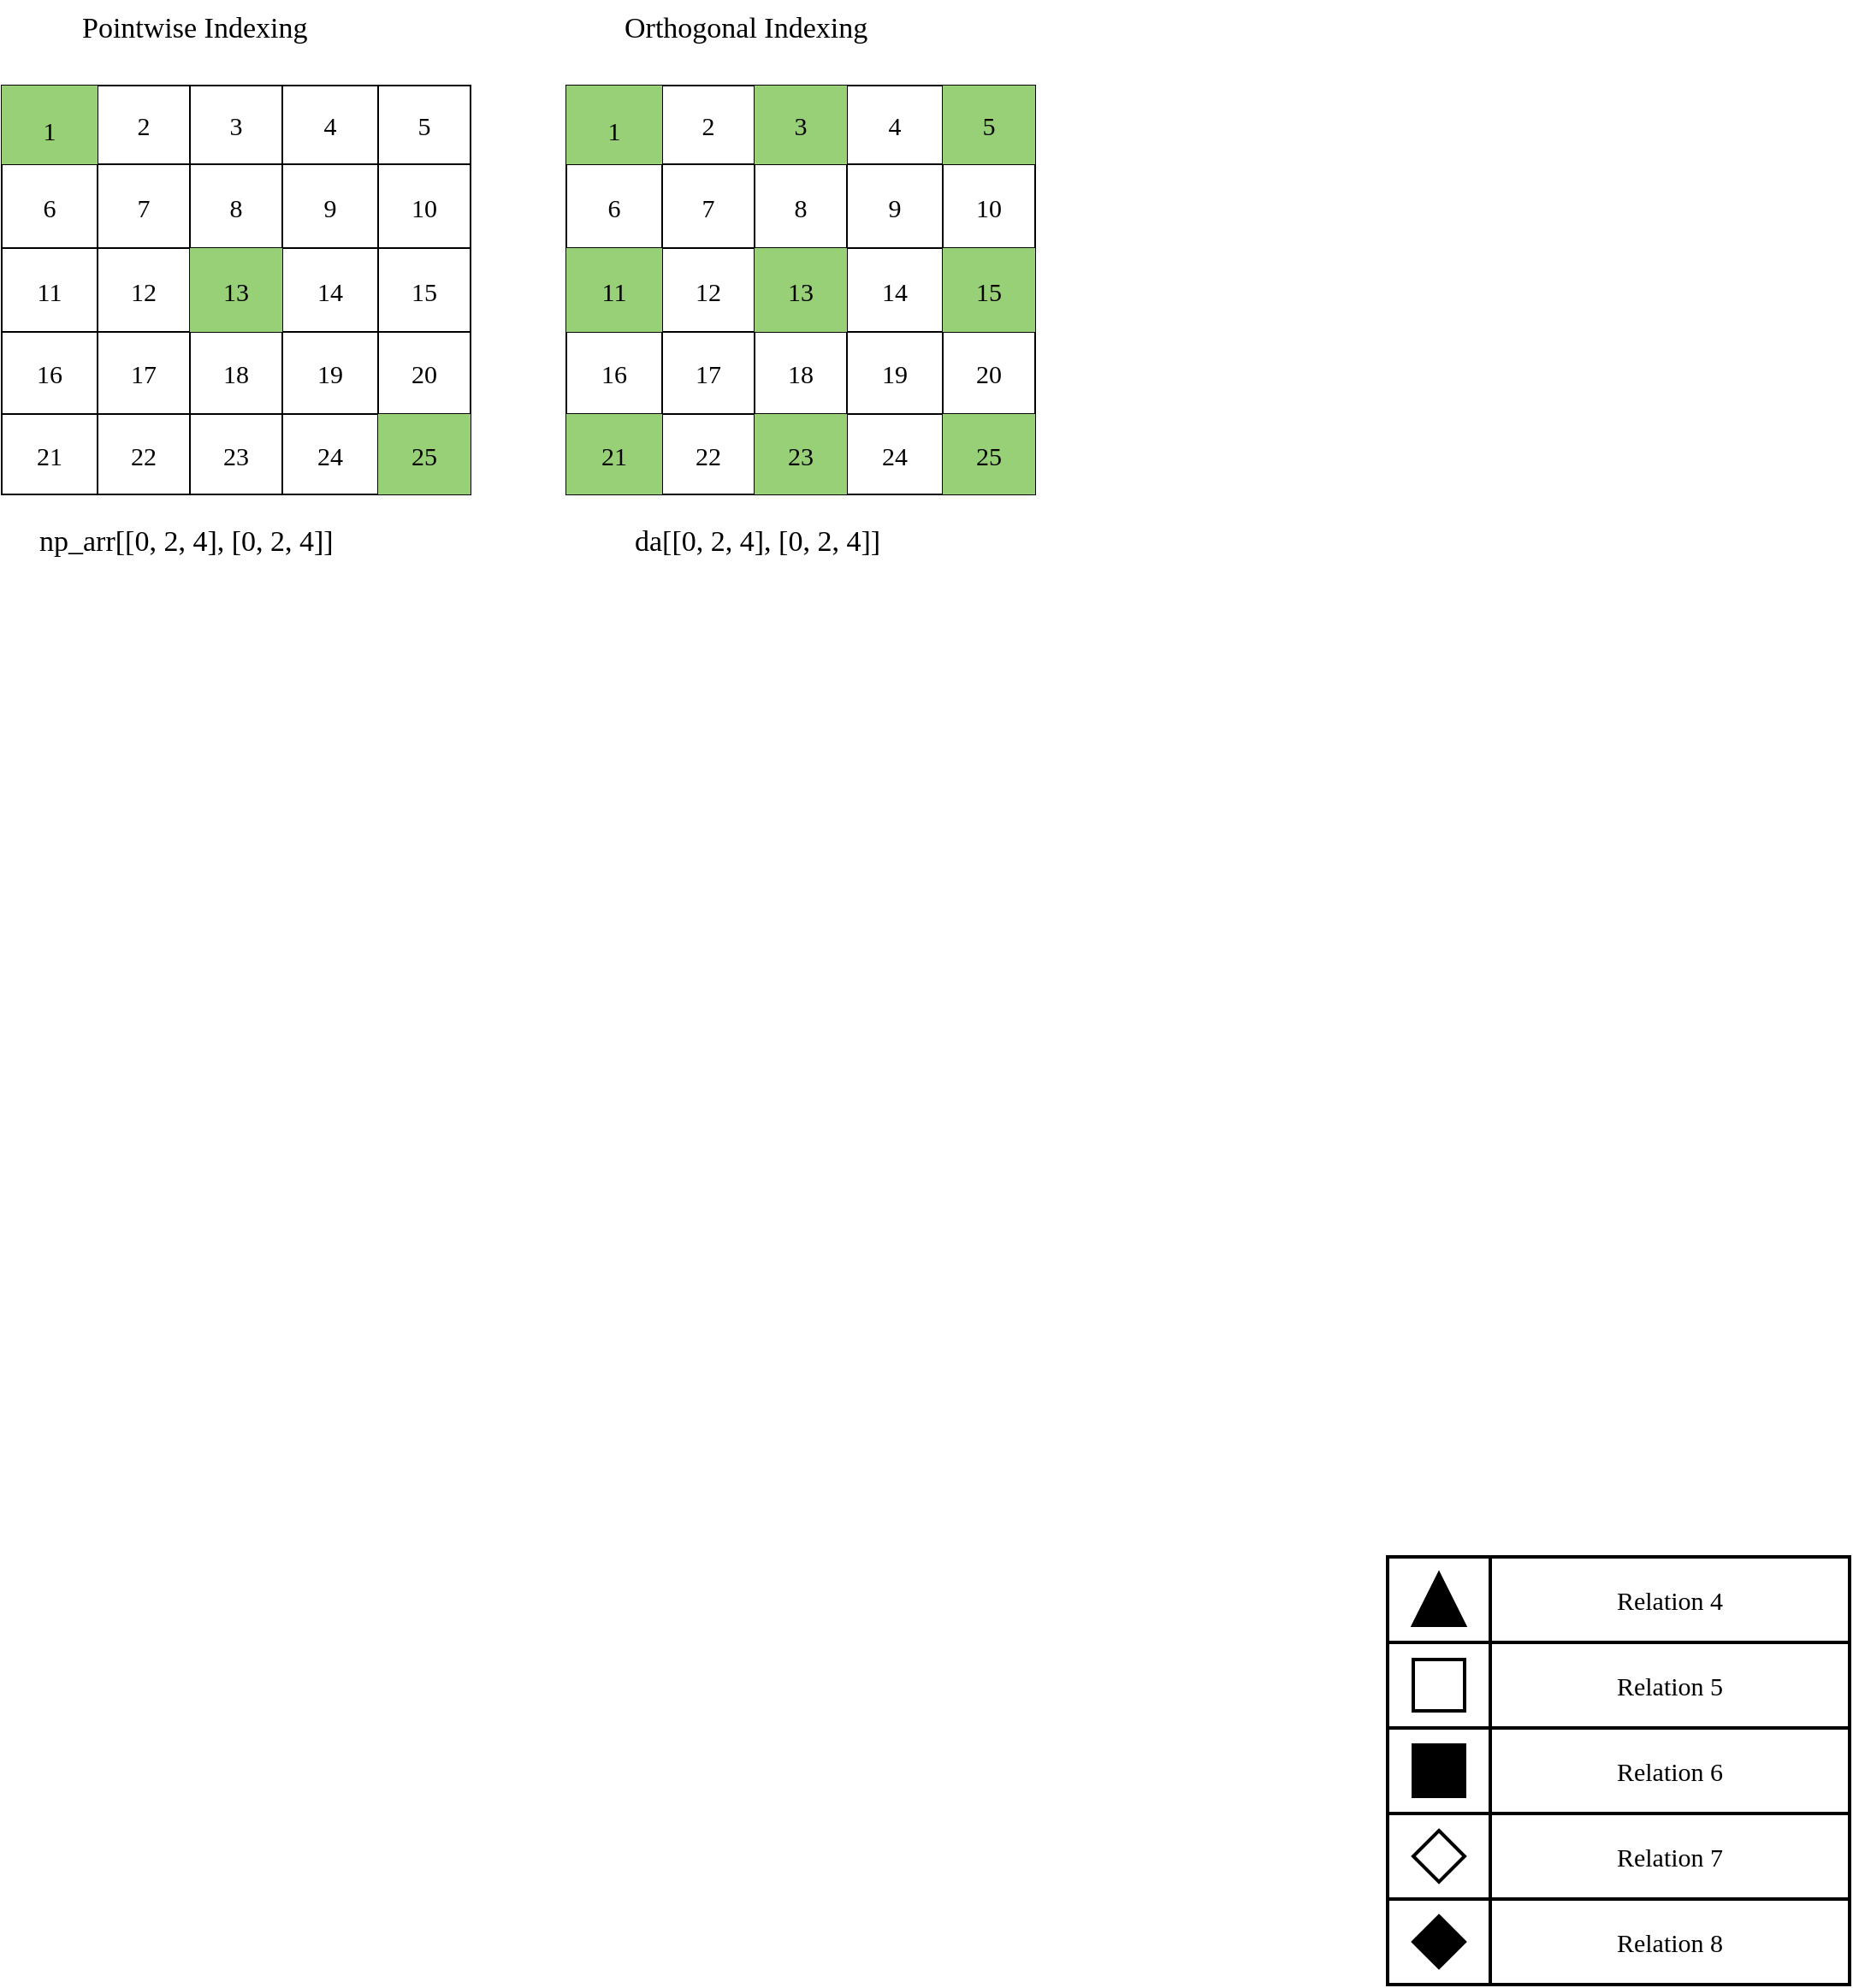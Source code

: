 <mxfile version="21.6.2" type="github">
  <diagram name="Page-1" id="bd83a815-5ea8-2e97-e5ec-87c9f400f2fa">
    <mxGraphModel dx="1306" dy="746" grid="1" gridSize="10" guides="1" tooltips="1" connect="1" arrows="1" fold="1" page="1" pageScale="1.5" pageWidth="1169" pageHeight="826" background="#ffffff" math="0" shadow="0">
      <root>
        <mxCell id="0" style=";html=1;" />
        <mxCell id="1" style=";html=1;" parent="0" />
        <mxCell id="1516e18e63f93b96-4" value="" style="whiteSpace=wrap;html=1;rounded=0;shadow=0;strokeWidth=2;fontSize=15;fontFamily=Verdana;fontStyle=0;perimeterSpacing=2;" parent="1" vertex="1">
          <mxGeometry x="1400" y="1140" width="60" height="50" as="geometry" />
        </mxCell>
        <mxCell id="1516e18e63f93b96-5" value="Relation 8" style="whiteSpace=wrap;html=1;rounded=0;shadow=0;strokeWidth=2;fontSize=15;fontFamily=Verdana;fontStyle=0;perimeterSpacing=2;" parent="1" vertex="1">
          <mxGeometry x="1460" y="1140" width="210" height="50" as="geometry" />
        </mxCell>
        <mxCell id="1516e18e63f93b96-12" value="" style="rhombus;whiteSpace=wrap;html=1;rounded=0;shadow=0;strokeWidth=2;fillColor=#000000;fontSize=15;fontFamily=Verdana;fontStyle=0;perimeterSpacing=2;" parent="1" vertex="1">
          <mxGeometry x="1415" y="1150" width="30" height="30" as="geometry" />
        </mxCell>
        <mxCell id="1516e18e63f93b96-14" value="" style="whiteSpace=wrap;html=1;rounded=0;shadow=0;strokeWidth=2;fontSize=15;fontFamily=Verdana;fontStyle=0;perimeterSpacing=2;" parent="1" vertex="1">
          <mxGeometry x="1400" y="1090" width="60" height="50" as="geometry" />
        </mxCell>
        <mxCell id="1516e18e63f93b96-15" value="Relation 7" style="whiteSpace=wrap;html=1;rounded=0;shadow=0;strokeWidth=2;fontSize=15;fontFamily=Verdana;fontStyle=0;perimeterSpacing=2;" parent="1" vertex="1">
          <mxGeometry x="1460" y="1090" width="210" height="50" as="geometry" />
        </mxCell>
        <mxCell id="1516e18e63f93b96-18" value="" style="whiteSpace=wrap;html=1;rounded=0;shadow=0;strokeWidth=2;fontSize=15;fontFamily=Verdana;fontStyle=0;perimeterSpacing=2;" parent="1" vertex="1">
          <mxGeometry x="1400" y="1040" width="60" height="50" as="geometry" />
        </mxCell>
        <mxCell id="1516e18e63f93b96-19" value="Relation 6" style="whiteSpace=wrap;html=1;rounded=0;shadow=0;strokeWidth=2;fontSize=15;fontFamily=Verdana;fontStyle=0;perimeterSpacing=2;" parent="1" vertex="1">
          <mxGeometry x="1460" y="1040" width="210" height="50" as="geometry" />
        </mxCell>
        <mxCell id="1516e18e63f93b96-20" value="" style="whiteSpace=wrap;html=1;rounded=0;shadow=0;strokeWidth=2;fontSize=15;fontFamily=Verdana;fontStyle=0;perimeterSpacing=2;" parent="1" vertex="1">
          <mxGeometry x="1400" y="990" width="60" height="50" as="geometry" />
        </mxCell>
        <mxCell id="1516e18e63f93b96-21" value="Relation 5" style="whiteSpace=wrap;html=1;rounded=0;shadow=0;strokeWidth=2;fontSize=15;fontFamily=Verdana;fontStyle=0;perimeterSpacing=2;" parent="1" vertex="1">
          <mxGeometry x="1460" y="990" width="210" height="50" as="geometry" />
        </mxCell>
        <mxCell id="1516e18e63f93b96-22" value="" style="whiteSpace=wrap;html=1;rounded=0;shadow=0;strokeWidth=2;fontSize=15;fontFamily=Verdana;fontStyle=0;perimeterSpacing=2;" parent="1" vertex="1">
          <mxGeometry x="1400" y="940" width="60" height="50" as="geometry" />
        </mxCell>
        <mxCell id="1516e18e63f93b96-23" value="Relation 4" style="whiteSpace=wrap;html=1;rounded=0;shadow=0;strokeWidth=2;fontSize=15;fontFamily=Verdana;fontStyle=0;perimeterSpacing=2;" parent="1" vertex="1">
          <mxGeometry x="1460" y="940" width="210" height="50" as="geometry" />
        </mxCell>
        <mxCell id="1516e18e63f93b96-8" value="" style="triangle;whiteSpace=wrap;html=1;rounded=0;shadow=0;strokeWidth=2;fillColor=#000000;fontSize=15;direction=north;fontFamily=Verdana;fontStyle=0;perimeterSpacing=2;" parent="1" vertex="1">
          <mxGeometry x="1415" y="950" width="30" height="30" as="geometry" />
        </mxCell>
        <mxCell id="1516e18e63f93b96-10" value="" style="whiteSpace=wrap;html=1;rounded=0;shadow=0;strokeWidth=2;fontSize=15;fontFamily=Verdana;fontStyle=0;perimeterSpacing=2;" parent="1" vertex="1">
          <mxGeometry x="1415" y="1000" width="30" height="30" as="geometry" />
        </mxCell>
        <mxCell id="1516e18e63f93b96-11" value="" style="whiteSpace=wrap;html=1;rounded=0;shadow=0;strokeWidth=2;fillColor=#000000;fontSize=15;fontFamily=Verdana;fontStyle=0;perimeterSpacing=2;" parent="1" vertex="1">
          <mxGeometry x="1415" y="1050" width="30" height="30" as="geometry" />
        </mxCell>
        <mxCell id="1516e18e63f93b96-13" value="" style="rhombus;whiteSpace=wrap;html=1;rounded=0;shadow=0;strokeWidth=2;fontSize=15;fontFamily=Verdana;fontStyle=0;perimeterSpacing=2;" parent="1" vertex="1">
          <mxGeometry x="1415" y="1100" width="30" height="30" as="geometry" />
        </mxCell>
        <mxCell id="rN7eqt_0QE4YijJORwiW-26" value="" style="shape=table;startSize=0;container=1;collapsible=0;childLayout=tableLayout;fontFamily=Verdana;fontStyle=0;fontSize=15;strokeWidth=1;perimeterSpacing=1;swimlaneFillColor=#003300;" vertex="1" parent="1">
          <mxGeometry x="590" y="80" width="274" height="239" as="geometry" />
        </mxCell>
        <mxCell id="rN7eqt_0QE4YijJORwiW-27" value="" style="shape=tableRow;horizontal=0;startSize=0;swimlaneHead=0;swimlaneBody=0;strokeColor=inherit;top=0;left=0;bottom=0;right=0;collapsible=0;dropTarget=0;fillColor=none;points=[[0,0.5],[1,0.5]];portConstraint=eastwest;fontFamily=Verdana;fontStyle=0;fontSize=15;strokeWidth=2;perimeterSpacing=2;" vertex="1" parent="rN7eqt_0QE4YijJORwiW-26">
          <mxGeometry width="274" height="46" as="geometry" />
        </mxCell>
        <mxCell id="rN7eqt_0QE4YijJORwiW-28" value="&lt;p style=&quot;--tw-border-spacing-x: 0; --tw-border-spacing-y: 0; --tw-translate-x: 0; --tw-translate-y: 0; --tw-rotate: 0; --tw-skew-x: 0; --tw-skew-y: 0; --tw-scale-x: 1; --tw-scale-y: 1; --tw-pan-x: ; --tw-pan-y: ; --tw-pinch-zoom: ; --tw-scroll-snap-strictness: proximity; --tw-gradient-from-position: ; --tw-gradient-via-position: ; --tw-gradient-to-position: ; --tw-ordinal: ; --tw-slashed-zero: ; --tw-numeric-figure: ; --tw-numeric-spacing: ; --tw-numeric-fraction: ; --tw-ring-inset: ; --tw-ring-offset-width: 0px; --tw-ring-offset-color: #fff; --tw-ring-color: rgb(59 130 246 / 0.5); --tw-ring-offset-shadow: 0 0 #0000; --tw-ring-shadow: 0 0 #0000; --tw-shadow: 0 0 #0000; --tw-shadow-colored: 0 0 #0000; --tw-blur: ; --tw-brightness: ; --tw-contrast: ; --tw-grayscale: ; --tw-hue-rotate: ; --tw-invert: ; --tw-saturate: ; --tw-sepia: ; --tw-drop-shadow: ; --tw-backdrop-blur: ; --tw-backdrop-brightness: ; --tw-backdrop-contrast: ; --tw-backdrop-grayscale: ; --tw-backdrop-hue-rotate: ; --tw-backdrop-invert: ; --tw-backdrop-opacity: ; --tw-backdrop-saturate: ; --tw-backdrop-sepia: ; border-color: var(--border-color); font-size: 15px;&quot;&gt;1&lt;br&gt;&lt;/p&gt;" style="shape=partialRectangle;html=1;whiteSpace=wrap;connectable=0;strokeColor=inherit;overflow=hidden;fillColor=#97D077;top=0;left=0;bottom=0;right=0;pointerEvents=1;align=center;fontFamily=Verdana;fontStyle=0;fontSize=15;strokeWidth=2;perimeterSpacing=2;gradientColor=none;" vertex="1" parent="rN7eqt_0QE4YijJORwiW-27">
          <mxGeometry width="56" height="46" as="geometry">
            <mxRectangle width="56" height="46" as="alternateBounds" />
          </mxGeometry>
        </mxCell>
        <mxCell id="rN7eqt_0QE4YijJORwiW-29" value="2" style="shape=partialRectangle;html=1;whiteSpace=wrap;connectable=0;strokeColor=inherit;overflow=hidden;fillColor=none;top=0;left=0;bottom=0;right=0;pointerEvents=1;fontFamily=Verdana;fontStyle=0;fontSize=15;strokeWidth=2;perimeterSpacing=2;" vertex="1" parent="rN7eqt_0QE4YijJORwiW-27">
          <mxGeometry x="56" width="54" height="46" as="geometry">
            <mxRectangle width="54" height="46" as="alternateBounds" />
          </mxGeometry>
        </mxCell>
        <mxCell id="rN7eqt_0QE4YijJORwiW-64" value="3" style="shape=partialRectangle;html=1;whiteSpace=wrap;connectable=0;strokeColor=default;overflow=hidden;fillColor=none;top=0;left=0;bottom=0;right=0;pointerEvents=1;fontFamily=Verdana;fontStyle=0;fontSize=15;strokeWidth=2;perimeterSpacing=2;fillStyle=solid;" vertex="1" parent="rN7eqt_0QE4YijJORwiW-27">
          <mxGeometry x="110" width="54" height="46" as="geometry">
            <mxRectangle width="54" height="46" as="alternateBounds" />
          </mxGeometry>
        </mxCell>
        <mxCell id="rN7eqt_0QE4YijJORwiW-30" value="4" style="shape=partialRectangle;html=1;whiteSpace=wrap;connectable=0;strokeColor=inherit;overflow=hidden;fillColor=none;top=0;left=0;bottom=0;right=0;pointerEvents=1;fontFamily=Verdana;fontStyle=0;fontSize=15;strokeWidth=2;perimeterSpacing=2;" vertex="1" parent="rN7eqt_0QE4YijJORwiW-27">
          <mxGeometry x="164" width="56" height="46" as="geometry">
            <mxRectangle width="56" height="46" as="alternateBounds" />
          </mxGeometry>
        </mxCell>
        <mxCell id="rN7eqt_0QE4YijJORwiW-31" value="5" style="shape=partialRectangle;html=1;whiteSpace=wrap;connectable=0;strokeColor=default;overflow=hidden;fillColor=none;top=0;left=0;bottom=0;right=0;pointerEvents=1;fontFamily=Verdana;fontStyle=0;fontSize=15;strokeWidth=2;perimeterSpacing=1;" vertex="1" parent="rN7eqt_0QE4YijJORwiW-27">
          <mxGeometry x="220" width="54" height="46" as="geometry">
            <mxRectangle width="54" height="46" as="alternateBounds" />
          </mxGeometry>
        </mxCell>
        <mxCell id="rN7eqt_0QE4YijJORwiW-32" value="" style="shape=tableRow;horizontal=0;startSize=0;swimlaneHead=0;swimlaneBody=0;strokeColor=inherit;top=0;left=0;bottom=0;right=0;collapsible=0;dropTarget=0;fillColor=none;points=[[0,0.5],[1,0.5]];portConstraint=eastwest;fontFamily=Verdana;fontStyle=0;fontSize=15;strokeWidth=2;perimeterSpacing=2;" vertex="1" parent="rN7eqt_0QE4YijJORwiW-26">
          <mxGeometry y="46" width="274" height="49" as="geometry" />
        </mxCell>
        <mxCell id="rN7eqt_0QE4YijJORwiW-33" value="6" style="shape=partialRectangle;html=1;whiteSpace=wrap;connectable=0;strokeColor=inherit;overflow=hidden;fillColor=none;top=0;left=0;bottom=0;right=0;pointerEvents=1;fontFamily=Verdana;fontStyle=0;fontSize=15;strokeWidth=2;perimeterSpacing=2;" vertex="1" parent="rN7eqt_0QE4YijJORwiW-32">
          <mxGeometry width="56" height="49" as="geometry">
            <mxRectangle width="56" height="49" as="alternateBounds" />
          </mxGeometry>
        </mxCell>
        <mxCell id="rN7eqt_0QE4YijJORwiW-34" value="7" style="shape=partialRectangle;html=1;whiteSpace=wrap;connectable=0;strokeColor=inherit;overflow=hidden;fillColor=none;top=0;left=0;bottom=0;right=0;pointerEvents=1;fontFamily=Verdana;fontStyle=0;fontSize=15;strokeWidth=2;perimeterSpacing=2;" vertex="1" parent="rN7eqt_0QE4YijJORwiW-32">
          <mxGeometry x="56" width="54" height="49" as="geometry">
            <mxRectangle width="54" height="49" as="alternateBounds" />
          </mxGeometry>
        </mxCell>
        <mxCell id="rN7eqt_0QE4YijJORwiW-65" value="8" style="shape=partialRectangle;html=1;whiteSpace=wrap;connectable=0;strokeColor=inherit;overflow=hidden;fillColor=none;top=0;left=0;bottom=0;right=0;pointerEvents=1;fontFamily=Verdana;fontStyle=0;fontSize=15;strokeWidth=2;perimeterSpacing=2;" vertex="1" parent="rN7eqt_0QE4YijJORwiW-32">
          <mxGeometry x="110" width="54" height="49" as="geometry">
            <mxRectangle width="54" height="49" as="alternateBounds" />
          </mxGeometry>
        </mxCell>
        <mxCell id="rN7eqt_0QE4YijJORwiW-35" value="9" style="shape=partialRectangle;html=1;whiteSpace=wrap;connectable=0;strokeColor=inherit;overflow=hidden;fillColor=none;top=0;left=0;bottom=0;right=0;pointerEvents=1;fontFamily=Verdana;fontStyle=0;fontSize=15;strokeWidth=2;perimeterSpacing=2;" vertex="1" parent="rN7eqt_0QE4YijJORwiW-32">
          <mxGeometry x="164" width="56" height="49" as="geometry">
            <mxRectangle width="56" height="49" as="alternateBounds" />
          </mxGeometry>
        </mxCell>
        <mxCell id="rN7eqt_0QE4YijJORwiW-36" value="10" style="shape=partialRectangle;html=1;whiteSpace=wrap;connectable=0;strokeColor=inherit;overflow=hidden;fillColor=none;top=0;left=0;bottom=0;right=0;pointerEvents=1;fontFamily=Verdana;fontStyle=0;fontSize=15;strokeWidth=2;perimeterSpacing=2;" vertex="1" parent="rN7eqt_0QE4YijJORwiW-32">
          <mxGeometry x="220" width="54" height="49" as="geometry">
            <mxRectangle width="54" height="49" as="alternateBounds" />
          </mxGeometry>
        </mxCell>
        <mxCell id="rN7eqt_0QE4YijJORwiW-59" style="shape=tableRow;horizontal=0;startSize=0;swimlaneHead=0;swimlaneBody=0;strokeColor=inherit;top=0;left=0;bottom=0;right=0;collapsible=0;dropTarget=0;fillColor=none;points=[[0,0.5],[1,0.5]];portConstraint=eastwest;fontFamily=Verdana;fontStyle=0;fontSize=15;strokeWidth=2;perimeterSpacing=2;" vertex="1" parent="rN7eqt_0QE4YijJORwiW-26">
          <mxGeometry y="95" width="274" height="49" as="geometry" />
        </mxCell>
        <mxCell id="rN7eqt_0QE4YijJORwiW-60" value="11" style="shape=partialRectangle;html=1;whiteSpace=wrap;connectable=0;strokeColor=inherit;overflow=hidden;fillColor=none;top=0;left=0;bottom=0;right=0;pointerEvents=1;fontFamily=Verdana;fontStyle=0;fontSize=15;strokeWidth=2;perimeterSpacing=2;gradientColor=default;" vertex="1" parent="rN7eqt_0QE4YijJORwiW-59">
          <mxGeometry width="56" height="49" as="geometry">
            <mxRectangle width="56" height="49" as="alternateBounds" />
          </mxGeometry>
        </mxCell>
        <mxCell id="rN7eqt_0QE4YijJORwiW-61" value="12" style="shape=partialRectangle;html=1;whiteSpace=wrap;connectable=0;strokeColor=inherit;overflow=hidden;fillColor=none;top=0;left=0;bottom=0;right=0;pointerEvents=1;fontFamily=Verdana;fontStyle=0;fontSize=15;strokeWidth=2;perimeterSpacing=2;" vertex="1" parent="rN7eqt_0QE4YijJORwiW-59">
          <mxGeometry x="56" width="54" height="49" as="geometry">
            <mxRectangle width="54" height="49" as="alternateBounds" />
          </mxGeometry>
        </mxCell>
        <mxCell id="rN7eqt_0QE4YijJORwiW-66" value="13" style="shape=partialRectangle;html=1;whiteSpace=wrap;connectable=0;strokeColor=inherit;overflow=hidden;fillColor=#97D077;top=0;left=0;bottom=0;right=0;pointerEvents=1;fontFamily=Verdana;fontStyle=0;fontSize=15;strokeWidth=2;perimeterSpacing=2;" vertex="1" parent="rN7eqt_0QE4YijJORwiW-59">
          <mxGeometry x="110" width="54" height="49" as="geometry">
            <mxRectangle width="54" height="49" as="alternateBounds" />
          </mxGeometry>
        </mxCell>
        <mxCell id="rN7eqt_0QE4YijJORwiW-62" value="14" style="shape=partialRectangle;html=1;whiteSpace=wrap;connectable=0;strokeColor=inherit;overflow=hidden;fillColor=none;top=0;left=0;bottom=0;right=0;pointerEvents=1;fontFamily=Verdana;fontStyle=0;fontSize=15;strokeWidth=2;perimeterSpacing=2;" vertex="1" parent="rN7eqt_0QE4YijJORwiW-59">
          <mxGeometry x="164" width="56" height="49" as="geometry">
            <mxRectangle width="56" height="49" as="alternateBounds" />
          </mxGeometry>
        </mxCell>
        <mxCell id="rN7eqt_0QE4YijJORwiW-63" value="15" style="shape=partialRectangle;html=1;whiteSpace=wrap;connectable=0;strokeColor=inherit;overflow=hidden;fillColor=none;top=0;left=0;bottom=0;right=0;pointerEvents=1;fontFamily=Verdana;fontStyle=0;fontSize=15;strokeWidth=2;perimeterSpacing=2;" vertex="1" parent="rN7eqt_0QE4YijJORwiW-59">
          <mxGeometry x="220" width="54" height="49" as="geometry">
            <mxRectangle width="54" height="49" as="alternateBounds" />
          </mxGeometry>
        </mxCell>
        <mxCell id="rN7eqt_0QE4YijJORwiW-37" value="" style="shape=tableRow;horizontal=0;startSize=0;swimlaneHead=0;swimlaneBody=0;strokeColor=inherit;top=0;left=0;bottom=0;right=0;collapsible=0;dropTarget=0;fillColor=none;points=[[0,0.5],[1,0.5]];portConstraint=eastwest;fontFamily=Verdana;fontStyle=0;fontSize=15;strokeWidth=2;perimeterSpacing=2;" vertex="1" parent="rN7eqt_0QE4YijJORwiW-26">
          <mxGeometry y="144" width="274" height="48" as="geometry" />
        </mxCell>
        <mxCell id="rN7eqt_0QE4YijJORwiW-38" value="16" style="shape=partialRectangle;html=1;whiteSpace=wrap;connectable=0;strokeColor=inherit;overflow=hidden;fillColor=none;top=0;left=0;bottom=0;right=0;pointerEvents=1;fontFamily=Verdana;fontStyle=0;fontSize=15;strokeWidth=2;perimeterSpacing=2;" vertex="1" parent="rN7eqt_0QE4YijJORwiW-37">
          <mxGeometry width="56" height="48" as="geometry">
            <mxRectangle width="56" height="48" as="alternateBounds" />
          </mxGeometry>
        </mxCell>
        <mxCell id="rN7eqt_0QE4YijJORwiW-39" value="17" style="shape=partialRectangle;html=1;whiteSpace=wrap;connectable=0;strokeColor=inherit;overflow=hidden;fillColor=none;top=0;left=0;bottom=0;right=0;pointerEvents=1;fontFamily=Verdana;fontStyle=0;fontSize=15;strokeWidth=2;perimeterSpacing=2;" vertex="1" parent="rN7eqt_0QE4YijJORwiW-37">
          <mxGeometry x="56" width="54" height="48" as="geometry">
            <mxRectangle width="54" height="48" as="alternateBounds" />
          </mxGeometry>
        </mxCell>
        <mxCell id="rN7eqt_0QE4YijJORwiW-67" value="18" style="shape=partialRectangle;html=1;whiteSpace=wrap;connectable=0;strokeColor=inherit;overflow=hidden;fillColor=none;top=0;left=0;bottom=0;right=0;pointerEvents=1;fontFamily=Verdana;fontStyle=0;fontSize=15;strokeWidth=2;perimeterSpacing=2;gradientColor=default;" vertex="1" parent="rN7eqt_0QE4YijJORwiW-37">
          <mxGeometry x="110" width="54" height="48" as="geometry">
            <mxRectangle width="54" height="48" as="alternateBounds" />
          </mxGeometry>
        </mxCell>
        <mxCell id="rN7eqt_0QE4YijJORwiW-40" value="19" style="shape=partialRectangle;html=1;whiteSpace=wrap;connectable=0;strokeColor=inherit;overflow=hidden;fillColor=none;top=0;left=0;bottom=0;right=0;pointerEvents=1;fontFamily=Verdana;fontStyle=0;fontSize=15;strokeWidth=2;perimeterSpacing=2;" vertex="1" parent="rN7eqt_0QE4YijJORwiW-37">
          <mxGeometry x="164" width="56" height="48" as="geometry">
            <mxRectangle width="56" height="48" as="alternateBounds" />
          </mxGeometry>
        </mxCell>
        <mxCell id="rN7eqt_0QE4YijJORwiW-41" value="20" style="shape=partialRectangle;html=1;whiteSpace=wrap;connectable=0;strokeColor=inherit;overflow=hidden;fillColor=none;top=0;left=0;bottom=0;right=0;pointerEvents=1;fontFamily=Verdana;fontStyle=0;fontSize=15;strokeWidth=2;perimeterSpacing=2;fillStyle=solid;" vertex="1" parent="rN7eqt_0QE4YijJORwiW-37">
          <mxGeometry x="220" width="54" height="48" as="geometry">
            <mxRectangle width="54" height="48" as="alternateBounds" />
          </mxGeometry>
        </mxCell>
        <mxCell id="rN7eqt_0QE4YijJORwiW-42" value="" style="shape=tableRow;horizontal=0;startSize=0;swimlaneHead=0;swimlaneBody=0;strokeColor=inherit;top=0;left=0;bottom=0;right=0;collapsible=0;dropTarget=0;fillColor=none;points=[[0,0.5],[1,0.5]];portConstraint=eastwest;fontFamily=Verdana;fontStyle=0;fontSize=15;strokeWidth=2;perimeterSpacing=2;" vertex="1" parent="rN7eqt_0QE4YijJORwiW-26">
          <mxGeometry y="192" width="274" height="47" as="geometry" />
        </mxCell>
        <mxCell id="rN7eqt_0QE4YijJORwiW-43" value="21" style="shape=partialRectangle;html=1;whiteSpace=wrap;connectable=0;strokeColor=inherit;overflow=hidden;fillColor=none;top=0;left=0;bottom=0;right=0;pointerEvents=1;fontFamily=Verdana;fontStyle=0;fontSize=15;strokeWidth=2;perimeterSpacing=2;" vertex="1" parent="rN7eqt_0QE4YijJORwiW-42">
          <mxGeometry width="56" height="47" as="geometry">
            <mxRectangle width="56" height="47" as="alternateBounds" />
          </mxGeometry>
        </mxCell>
        <mxCell id="rN7eqt_0QE4YijJORwiW-44" value="22" style="shape=partialRectangle;html=1;whiteSpace=wrap;connectable=0;strokeColor=inherit;overflow=hidden;fillColor=none;top=0;left=0;bottom=0;right=0;pointerEvents=1;fontFamily=Verdana;fontStyle=0;fontSize=15;strokeWidth=2;perimeterSpacing=2;" vertex="1" parent="rN7eqt_0QE4YijJORwiW-42">
          <mxGeometry x="56" width="54" height="47" as="geometry">
            <mxRectangle width="54" height="47" as="alternateBounds" />
          </mxGeometry>
        </mxCell>
        <mxCell id="rN7eqt_0QE4YijJORwiW-68" value="23" style="shape=partialRectangle;html=1;whiteSpace=wrap;connectable=0;strokeColor=inherit;overflow=hidden;fillColor=none;top=0;left=0;bottom=0;right=0;pointerEvents=1;fontFamily=Verdana;fontStyle=0;fontSize=15;strokeWidth=2;perimeterSpacing=2;" vertex="1" parent="rN7eqt_0QE4YijJORwiW-42">
          <mxGeometry x="110" width="54" height="47" as="geometry">
            <mxRectangle width="54" height="47" as="alternateBounds" />
          </mxGeometry>
        </mxCell>
        <mxCell id="rN7eqt_0QE4YijJORwiW-45" value="24" style="shape=partialRectangle;html=1;whiteSpace=wrap;connectable=0;strokeColor=inherit;overflow=hidden;fillColor=none;top=0;left=0;bottom=0;right=0;pointerEvents=1;fontFamily=Verdana;fontStyle=0;fontSize=15;strokeWidth=2;perimeterSpacing=2;" vertex="1" parent="rN7eqt_0QE4YijJORwiW-42">
          <mxGeometry x="164" width="56" height="47" as="geometry">
            <mxRectangle width="56" height="47" as="alternateBounds" />
          </mxGeometry>
        </mxCell>
        <mxCell id="rN7eqt_0QE4YijJORwiW-46" value="25" style="shape=partialRectangle;html=1;whiteSpace=wrap;connectable=0;strokeColor=inherit;overflow=hidden;fillColor=#97D077;top=0;left=0;bottom=0;right=0;pointerEvents=1;fontFamily=Verdana;fontStyle=0;fontSize=15;strokeWidth=2;perimeterSpacing=2;" vertex="1" parent="rN7eqt_0QE4YijJORwiW-42">
          <mxGeometry x="220" width="54" height="47" as="geometry">
            <mxRectangle width="54" height="47" as="alternateBounds" />
          </mxGeometry>
        </mxCell>
        <mxCell id="rN7eqt_0QE4YijJORwiW-103" value="" style="shape=table;startSize=0;container=1;collapsible=0;childLayout=tableLayout;fontFamily=Verdana;fontStyle=0;fontSize=15;strokeWidth=1;perimeterSpacing=1;swimlaneFillColor=#003300;" vertex="1" parent="1">
          <mxGeometry x="920" y="80" width="274" height="239" as="geometry" />
        </mxCell>
        <mxCell id="rN7eqt_0QE4YijJORwiW-104" value="" style="shape=tableRow;horizontal=0;startSize=0;swimlaneHead=0;swimlaneBody=0;strokeColor=inherit;top=0;left=0;bottom=0;right=0;collapsible=0;dropTarget=0;fillColor=none;points=[[0,0.5],[1,0.5]];portConstraint=eastwest;fontFamily=Verdana;fontStyle=0;fontSize=15;strokeWidth=2;perimeterSpacing=2;" vertex="1" parent="rN7eqt_0QE4YijJORwiW-103">
          <mxGeometry width="274" height="46" as="geometry" />
        </mxCell>
        <mxCell id="rN7eqt_0QE4YijJORwiW-105" value="&lt;p style=&quot;--tw-border-spacing-x: 0; --tw-border-spacing-y: 0; --tw-translate-x: 0; --tw-translate-y: 0; --tw-rotate: 0; --tw-skew-x: 0; --tw-skew-y: 0; --tw-scale-x: 1; --tw-scale-y: 1; --tw-pan-x: ; --tw-pan-y: ; --tw-pinch-zoom: ; --tw-scroll-snap-strictness: proximity; --tw-gradient-from-position: ; --tw-gradient-via-position: ; --tw-gradient-to-position: ; --tw-ordinal: ; --tw-slashed-zero: ; --tw-numeric-figure: ; --tw-numeric-spacing: ; --tw-numeric-fraction: ; --tw-ring-inset: ; --tw-ring-offset-width: 0px; --tw-ring-offset-color: #fff; --tw-ring-color: rgb(59 130 246 / 0.5); --tw-ring-offset-shadow: 0 0 #0000; --tw-ring-shadow: 0 0 #0000; --tw-shadow: 0 0 #0000; --tw-shadow-colored: 0 0 #0000; --tw-blur: ; --tw-brightness: ; --tw-contrast: ; --tw-grayscale: ; --tw-hue-rotate: ; --tw-invert: ; --tw-saturate: ; --tw-sepia: ; --tw-drop-shadow: ; --tw-backdrop-blur: ; --tw-backdrop-brightness: ; --tw-backdrop-contrast: ; --tw-backdrop-grayscale: ; --tw-backdrop-hue-rotate: ; --tw-backdrop-invert: ; --tw-backdrop-opacity: ; --tw-backdrop-saturate: ; --tw-backdrop-sepia: ; border-color: var(--border-color); font-size: 15px;&quot;&gt;1&lt;br&gt;&lt;/p&gt;" style="shape=partialRectangle;html=1;whiteSpace=wrap;connectable=0;strokeColor=inherit;overflow=hidden;fillColor=#97D077;top=0;left=0;bottom=0;right=0;pointerEvents=1;align=center;fontFamily=Verdana;fontStyle=0;fontSize=15;strokeWidth=2;perimeterSpacing=2;" vertex="1" parent="rN7eqt_0QE4YijJORwiW-104">
          <mxGeometry width="56" height="46" as="geometry">
            <mxRectangle width="56" height="46" as="alternateBounds" />
          </mxGeometry>
        </mxCell>
        <mxCell id="rN7eqt_0QE4YijJORwiW-106" value="2" style="shape=partialRectangle;html=1;whiteSpace=wrap;connectable=0;strokeColor=inherit;overflow=hidden;fillColor=none;top=0;left=0;bottom=0;right=0;pointerEvents=1;fontFamily=Verdana;fontStyle=0;fontSize=15;strokeWidth=2;perimeterSpacing=2;" vertex="1" parent="rN7eqt_0QE4YijJORwiW-104">
          <mxGeometry x="56" width="54" height="46" as="geometry">
            <mxRectangle width="54" height="46" as="alternateBounds" />
          </mxGeometry>
        </mxCell>
        <mxCell id="rN7eqt_0QE4YijJORwiW-107" value="3" style="shape=partialRectangle;html=1;whiteSpace=wrap;connectable=0;strokeColor=inherit;overflow=hidden;fillColor=#97D077;top=0;left=0;bottom=0;right=0;pointerEvents=1;fontFamily=Verdana;fontStyle=0;fontSize=15;strokeWidth=2;perimeterSpacing=2;fillStyle=solid;" vertex="1" parent="rN7eqt_0QE4YijJORwiW-104">
          <mxGeometry x="110" width="54" height="46" as="geometry">
            <mxRectangle width="54" height="46" as="alternateBounds" />
          </mxGeometry>
        </mxCell>
        <mxCell id="rN7eqt_0QE4YijJORwiW-108" value="4" style="shape=partialRectangle;html=1;whiteSpace=wrap;connectable=0;strokeColor=inherit;overflow=hidden;fillColor=none;top=0;left=0;bottom=0;right=0;pointerEvents=1;fontFamily=Verdana;fontStyle=0;fontSize=15;strokeWidth=2;perimeterSpacing=2;" vertex="1" parent="rN7eqt_0QE4YijJORwiW-104">
          <mxGeometry x="164" width="56" height="46" as="geometry">
            <mxRectangle width="56" height="46" as="alternateBounds" />
          </mxGeometry>
        </mxCell>
        <mxCell id="rN7eqt_0QE4YijJORwiW-109" value="5" style="shape=partialRectangle;html=1;whiteSpace=wrap;connectable=0;strokeColor=inherit;overflow=hidden;fillColor=#97D077;top=0;left=0;bottom=0;right=0;pointerEvents=1;fontFamily=Verdana;fontStyle=0;fontSize=15;strokeWidth=2;perimeterSpacing=2;" vertex="1" parent="rN7eqt_0QE4YijJORwiW-104">
          <mxGeometry x="220" width="54" height="46" as="geometry">
            <mxRectangle width="54" height="46" as="alternateBounds" />
          </mxGeometry>
        </mxCell>
        <mxCell id="rN7eqt_0QE4YijJORwiW-110" value="" style="shape=tableRow;horizontal=0;startSize=0;swimlaneHead=0;swimlaneBody=0;strokeColor=inherit;top=0;left=0;bottom=0;right=0;collapsible=0;dropTarget=0;fillColor=none;points=[[0,0.5],[1,0.5]];portConstraint=eastwest;fontFamily=Verdana;fontStyle=0;fontSize=15;strokeWidth=2;perimeterSpacing=2;" vertex="1" parent="rN7eqt_0QE4YijJORwiW-103">
          <mxGeometry y="46" width="274" height="49" as="geometry" />
        </mxCell>
        <mxCell id="rN7eqt_0QE4YijJORwiW-111" value="6" style="shape=partialRectangle;html=1;whiteSpace=wrap;connectable=0;strokeColor=inherit;overflow=hidden;fillColor=none;top=0;left=0;bottom=0;right=0;pointerEvents=1;fontFamily=Verdana;fontStyle=0;fontSize=15;strokeWidth=2;perimeterSpacing=2;" vertex="1" parent="rN7eqt_0QE4YijJORwiW-110">
          <mxGeometry width="56" height="49" as="geometry">
            <mxRectangle width="56" height="49" as="alternateBounds" />
          </mxGeometry>
        </mxCell>
        <mxCell id="rN7eqt_0QE4YijJORwiW-112" value="7" style="shape=partialRectangle;html=1;whiteSpace=wrap;connectable=0;strokeColor=inherit;overflow=hidden;fillColor=none;top=0;left=0;bottom=0;right=0;pointerEvents=1;fontFamily=Verdana;fontStyle=0;fontSize=15;strokeWidth=2;perimeterSpacing=2;" vertex="1" parent="rN7eqt_0QE4YijJORwiW-110">
          <mxGeometry x="56" width="54" height="49" as="geometry">
            <mxRectangle width="54" height="49" as="alternateBounds" />
          </mxGeometry>
        </mxCell>
        <mxCell id="rN7eqt_0QE4YijJORwiW-113" value="8" style="shape=partialRectangle;html=1;whiteSpace=wrap;connectable=0;strokeColor=inherit;overflow=hidden;fillColor=none;top=0;left=0;bottom=0;right=0;pointerEvents=1;fontFamily=Verdana;fontStyle=0;fontSize=15;strokeWidth=2;perimeterSpacing=2;" vertex="1" parent="rN7eqt_0QE4YijJORwiW-110">
          <mxGeometry x="110" width="54" height="49" as="geometry">
            <mxRectangle width="54" height="49" as="alternateBounds" />
          </mxGeometry>
        </mxCell>
        <mxCell id="rN7eqt_0QE4YijJORwiW-114" value="9" style="shape=partialRectangle;html=1;whiteSpace=wrap;connectable=0;strokeColor=inherit;overflow=hidden;fillColor=none;top=0;left=0;bottom=0;right=0;pointerEvents=1;fontFamily=Verdana;fontStyle=0;fontSize=15;strokeWidth=2;perimeterSpacing=2;" vertex="1" parent="rN7eqt_0QE4YijJORwiW-110">
          <mxGeometry x="164" width="56" height="49" as="geometry">
            <mxRectangle width="56" height="49" as="alternateBounds" />
          </mxGeometry>
        </mxCell>
        <mxCell id="rN7eqt_0QE4YijJORwiW-115" value="10" style="shape=partialRectangle;html=1;whiteSpace=wrap;connectable=0;strokeColor=inherit;overflow=hidden;fillColor=none;top=0;left=0;bottom=0;right=0;pointerEvents=1;fontFamily=Verdana;fontStyle=0;fontSize=15;strokeWidth=2;perimeterSpacing=2;" vertex="1" parent="rN7eqt_0QE4YijJORwiW-110">
          <mxGeometry x="220" width="54" height="49" as="geometry">
            <mxRectangle width="54" height="49" as="alternateBounds" />
          </mxGeometry>
        </mxCell>
        <mxCell id="rN7eqt_0QE4YijJORwiW-116" style="shape=tableRow;horizontal=0;startSize=0;swimlaneHead=0;swimlaneBody=0;strokeColor=inherit;top=0;left=0;bottom=0;right=0;collapsible=0;dropTarget=0;fillColor=none;points=[[0,0.5],[1,0.5]];portConstraint=eastwest;fontFamily=Verdana;fontStyle=0;fontSize=15;strokeWidth=2;perimeterSpacing=2;" vertex="1" parent="rN7eqt_0QE4YijJORwiW-103">
          <mxGeometry y="95" width="274" height="49" as="geometry" />
        </mxCell>
        <mxCell id="rN7eqt_0QE4YijJORwiW-117" value="11" style="shape=partialRectangle;html=1;whiteSpace=wrap;connectable=0;strokeColor=inherit;overflow=hidden;fillColor=#97D077;top=0;left=0;bottom=0;right=0;pointerEvents=1;fontFamily=Verdana;fontStyle=0;fontSize=15;strokeWidth=2;perimeterSpacing=2;gradientColor=none;labelBackgroundColor=none;" vertex="1" parent="rN7eqt_0QE4YijJORwiW-116">
          <mxGeometry width="56" height="49" as="geometry">
            <mxRectangle width="56" height="49" as="alternateBounds" />
          </mxGeometry>
        </mxCell>
        <mxCell id="rN7eqt_0QE4YijJORwiW-118" value="12" style="shape=partialRectangle;html=1;whiteSpace=wrap;connectable=0;strokeColor=inherit;overflow=hidden;fillColor=none;top=0;left=0;bottom=0;right=0;pointerEvents=1;fontFamily=Verdana;fontStyle=0;fontSize=15;strokeWidth=2;perimeterSpacing=2;" vertex="1" parent="rN7eqt_0QE4YijJORwiW-116">
          <mxGeometry x="56" width="54" height="49" as="geometry">
            <mxRectangle width="54" height="49" as="alternateBounds" />
          </mxGeometry>
        </mxCell>
        <mxCell id="rN7eqt_0QE4YijJORwiW-119" value="13" style="shape=partialRectangle;html=1;whiteSpace=wrap;connectable=0;strokeColor=inherit;overflow=hidden;fillColor=#97D077;top=0;left=0;bottom=0;right=0;pointerEvents=1;fontFamily=Verdana;fontStyle=0;fontSize=15;strokeWidth=2;perimeterSpacing=2;" vertex="1" parent="rN7eqt_0QE4YijJORwiW-116">
          <mxGeometry x="110" width="54" height="49" as="geometry">
            <mxRectangle width="54" height="49" as="alternateBounds" />
          </mxGeometry>
        </mxCell>
        <mxCell id="rN7eqt_0QE4YijJORwiW-120" value="14" style="shape=partialRectangle;html=1;whiteSpace=wrap;connectable=0;strokeColor=inherit;overflow=hidden;fillColor=none;top=0;left=0;bottom=0;right=0;pointerEvents=1;fontFamily=Verdana;fontStyle=0;fontSize=15;strokeWidth=2;perimeterSpacing=2;" vertex="1" parent="rN7eqt_0QE4YijJORwiW-116">
          <mxGeometry x="164" width="56" height="49" as="geometry">
            <mxRectangle width="56" height="49" as="alternateBounds" />
          </mxGeometry>
        </mxCell>
        <mxCell id="rN7eqt_0QE4YijJORwiW-121" value="15" style="shape=partialRectangle;html=1;whiteSpace=wrap;connectable=0;strokeColor=default;overflow=hidden;fillColor=#97D077;top=0;left=0;bottom=0;right=0;pointerEvents=1;fontFamily=Verdana;fontStyle=0;fontSize=15;strokeWidth=2;perimeterSpacing=2;" vertex="1" parent="rN7eqt_0QE4YijJORwiW-116">
          <mxGeometry x="220" width="54" height="49" as="geometry">
            <mxRectangle width="54" height="49" as="alternateBounds" />
          </mxGeometry>
        </mxCell>
        <mxCell id="rN7eqt_0QE4YijJORwiW-122" value="" style="shape=tableRow;horizontal=0;startSize=0;swimlaneHead=0;swimlaneBody=0;strokeColor=inherit;top=0;left=0;bottom=0;right=0;collapsible=0;dropTarget=0;fillColor=none;points=[[0,0.5],[1,0.5]];portConstraint=eastwest;fontFamily=Verdana;fontStyle=0;fontSize=15;strokeWidth=2;perimeterSpacing=2;" vertex="1" parent="rN7eqt_0QE4YijJORwiW-103">
          <mxGeometry y="144" width="274" height="48" as="geometry" />
        </mxCell>
        <mxCell id="rN7eqt_0QE4YijJORwiW-123" value="16" style="shape=partialRectangle;html=1;whiteSpace=wrap;connectable=0;strokeColor=inherit;overflow=hidden;fillColor=none;top=0;left=0;bottom=0;right=0;pointerEvents=1;fontFamily=Verdana;fontStyle=0;fontSize=15;strokeWidth=2;perimeterSpacing=2;" vertex="1" parent="rN7eqt_0QE4YijJORwiW-122">
          <mxGeometry width="56" height="48" as="geometry">
            <mxRectangle width="56" height="48" as="alternateBounds" />
          </mxGeometry>
        </mxCell>
        <mxCell id="rN7eqt_0QE4YijJORwiW-124" value="17" style="shape=partialRectangle;html=1;whiteSpace=wrap;connectable=0;strokeColor=inherit;overflow=hidden;fillColor=none;top=0;left=0;bottom=0;right=0;pointerEvents=1;fontFamily=Verdana;fontStyle=0;fontSize=15;strokeWidth=2;perimeterSpacing=2;" vertex="1" parent="rN7eqt_0QE4YijJORwiW-122">
          <mxGeometry x="56" width="54" height="48" as="geometry">
            <mxRectangle width="54" height="48" as="alternateBounds" />
          </mxGeometry>
        </mxCell>
        <mxCell id="rN7eqt_0QE4YijJORwiW-125" value="18" style="shape=partialRectangle;html=1;whiteSpace=wrap;connectable=0;strokeColor=inherit;overflow=hidden;fillColor=none;top=0;left=0;bottom=0;right=0;pointerEvents=1;fontFamily=Verdana;fontStyle=0;fontSize=15;strokeWidth=2;perimeterSpacing=2;gradientColor=default;" vertex="1" parent="rN7eqt_0QE4YijJORwiW-122">
          <mxGeometry x="110" width="54" height="48" as="geometry">
            <mxRectangle width="54" height="48" as="alternateBounds" />
          </mxGeometry>
        </mxCell>
        <mxCell id="rN7eqt_0QE4YijJORwiW-126" value="19" style="shape=partialRectangle;html=1;whiteSpace=wrap;connectable=0;strokeColor=inherit;overflow=hidden;fillColor=none;top=0;left=0;bottom=0;right=0;pointerEvents=1;fontFamily=Verdana;fontStyle=0;fontSize=15;strokeWidth=2;perimeterSpacing=2;" vertex="1" parent="rN7eqt_0QE4YijJORwiW-122">
          <mxGeometry x="164" width="56" height="48" as="geometry">
            <mxRectangle width="56" height="48" as="alternateBounds" />
          </mxGeometry>
        </mxCell>
        <mxCell id="rN7eqt_0QE4YijJORwiW-127" value="20" style="shape=partialRectangle;html=1;whiteSpace=wrap;connectable=0;strokeColor=default;overflow=hidden;fillColor=none;top=0;left=0;bottom=0;right=0;pointerEvents=1;fontFamily=Verdana;fontStyle=0;fontSize=15;strokeWidth=2;perimeterSpacing=2;fillStyle=auto;" vertex="1" parent="rN7eqt_0QE4YijJORwiW-122">
          <mxGeometry x="220" width="54" height="48" as="geometry">
            <mxRectangle width="54" height="48" as="alternateBounds" />
          </mxGeometry>
        </mxCell>
        <mxCell id="rN7eqt_0QE4YijJORwiW-128" value="" style="shape=tableRow;horizontal=0;startSize=0;swimlaneHead=0;swimlaneBody=0;strokeColor=inherit;top=0;left=0;bottom=0;right=0;collapsible=0;dropTarget=0;fillColor=none;points=[[0,0.5],[1,0.5]];portConstraint=eastwest;fontFamily=Verdana;fontStyle=0;fontSize=15;strokeWidth=2;perimeterSpacing=2;" vertex="1" parent="rN7eqt_0QE4YijJORwiW-103">
          <mxGeometry y="192" width="274" height="47" as="geometry" />
        </mxCell>
        <mxCell id="rN7eqt_0QE4YijJORwiW-129" value="21" style="shape=partialRectangle;html=1;whiteSpace=wrap;connectable=0;strokeColor=inherit;overflow=hidden;fillColor=#97D077;top=0;left=0;bottom=0;right=0;pointerEvents=1;fontFamily=Verdana;fontStyle=0;fontSize=15;strokeWidth=2;perimeterSpacing=2;" vertex="1" parent="rN7eqt_0QE4YijJORwiW-128">
          <mxGeometry width="56" height="47" as="geometry">
            <mxRectangle width="56" height="47" as="alternateBounds" />
          </mxGeometry>
        </mxCell>
        <mxCell id="rN7eqt_0QE4YijJORwiW-130" value="22" style="shape=partialRectangle;html=1;whiteSpace=wrap;connectable=0;strokeColor=inherit;overflow=hidden;fillColor=none;top=0;left=0;bottom=0;right=0;pointerEvents=1;fontFamily=Verdana;fontStyle=0;fontSize=15;strokeWidth=2;perimeterSpacing=2;" vertex="1" parent="rN7eqt_0QE4YijJORwiW-128">
          <mxGeometry x="56" width="54" height="47" as="geometry">
            <mxRectangle width="54" height="47" as="alternateBounds" />
          </mxGeometry>
        </mxCell>
        <mxCell id="rN7eqt_0QE4YijJORwiW-131" value="23" style="shape=partialRectangle;html=1;whiteSpace=wrap;connectable=0;strokeColor=inherit;overflow=hidden;fillColor=#97D077;top=0;left=0;bottom=0;right=0;pointerEvents=1;fontFamily=Verdana;fontStyle=0;fontSize=15;strokeWidth=2;perimeterSpacing=2;" vertex="1" parent="rN7eqt_0QE4YijJORwiW-128">
          <mxGeometry x="110" width="54" height="47" as="geometry">
            <mxRectangle width="54" height="47" as="alternateBounds" />
          </mxGeometry>
        </mxCell>
        <mxCell id="rN7eqt_0QE4YijJORwiW-132" value="24" style="shape=partialRectangle;html=1;whiteSpace=wrap;connectable=0;strokeColor=inherit;overflow=hidden;fillColor=none;top=0;left=0;bottom=0;right=0;pointerEvents=1;fontFamily=Verdana;fontStyle=0;fontSize=15;strokeWidth=2;perimeterSpacing=2;" vertex="1" parent="rN7eqt_0QE4YijJORwiW-128">
          <mxGeometry x="164" width="56" height="47" as="geometry">
            <mxRectangle width="56" height="47" as="alternateBounds" />
          </mxGeometry>
        </mxCell>
        <mxCell id="rN7eqt_0QE4YijJORwiW-133" value="25" style="shape=partialRectangle;html=1;whiteSpace=wrap;connectable=0;strokeColor=inherit;overflow=hidden;fillColor=#97D077;top=0;left=0;bottom=0;right=0;pointerEvents=1;fontFamily=Verdana;fontStyle=0;fontSize=15;strokeWidth=2;perimeterSpacing=2;" vertex="1" parent="rN7eqt_0QE4YijJORwiW-128">
          <mxGeometry x="220" width="54" height="47" as="geometry">
            <mxRectangle width="54" height="47" as="alternateBounds" />
          </mxGeometry>
        </mxCell>
        <mxCell id="rN7eqt_0QE4YijJORwiW-135" value="da[[0, 2, 4], [0, 2, 4]]" style="text;whiteSpace=wrap;fontFamily=Verdana;fontSize=17;fontStyle=0" vertex="1" parent="1">
          <mxGeometry x="958" y="330" width="198" height="40" as="geometry" />
        </mxCell>
        <mxCell id="rN7eqt_0QE4YijJORwiW-136" value="np_arr[[0, 2, 4], [0, 2, 4]]" style="text;whiteSpace=wrap;fontFamily=Verdana;fontSize=17;fontStyle=0" vertex="1" parent="1">
          <mxGeometry x="610" y="330" width="242" height="40" as="geometry" />
        </mxCell>
        <mxCell id="rN7eqt_0QE4YijJORwiW-137" value="Orthogonal Indexing " style="text;whiteSpace=wrap;fontFamily=Verdana;fontSize=17;fontStyle=0" vertex="1" parent="1">
          <mxGeometry x="952" y="30" width="242" height="40" as="geometry" />
        </mxCell>
        <mxCell id="rN7eqt_0QE4YijJORwiW-138" value="Pointwise Indexing " style="text;whiteSpace=wrap;fontFamily=Verdana;fontSize=17;fontStyle=0" vertex="1" parent="1">
          <mxGeometry x="635" y="30" width="242" height="40" as="geometry" />
        </mxCell>
      </root>
    </mxGraphModel>
  </diagram>
</mxfile>

